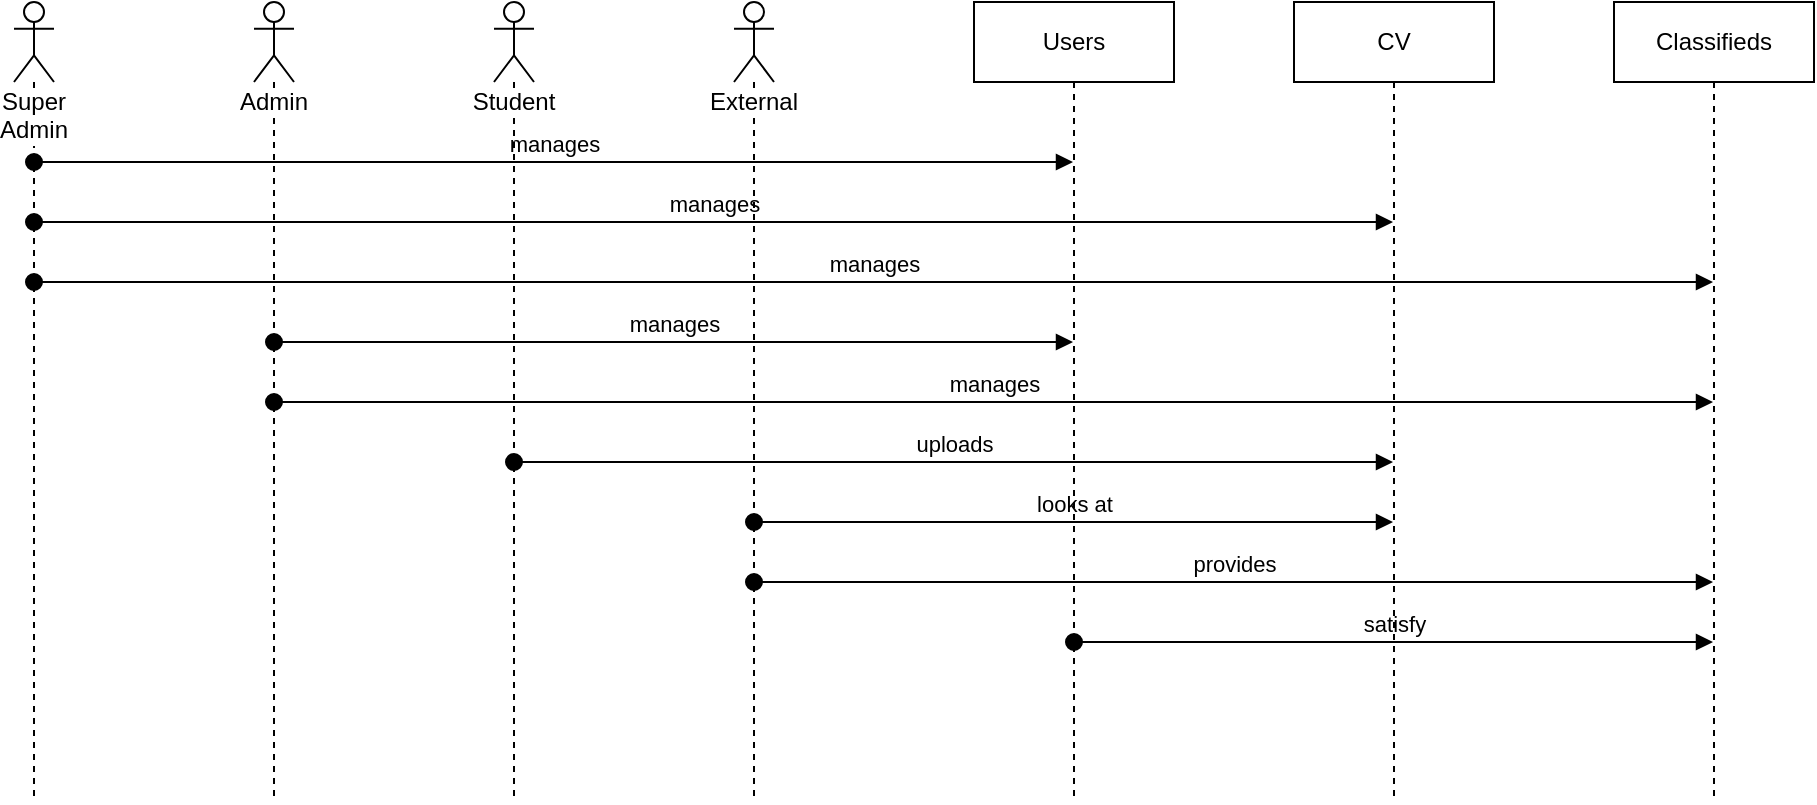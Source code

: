 <mxfile version="10.8.4" type="device"><diagram id="-BluJUMPX4gYfsL3fo5J" name="diagram_2"><mxGraphModel dx="1640" dy="899" grid="1" gridSize="10" guides="1" tooltips="1" connect="1" arrows="1" fold="1" page="1" pageScale="1" pageWidth="850" pageHeight="1100" math="0" shadow="0"><root><mxCell id="XDqZ7VhdwkpbA_aBR0Zw-0"/><mxCell id="XDqZ7VhdwkpbA_aBR0Zw-1" parent="XDqZ7VhdwkpbA_aBR0Zw-0"/><mxCell id="OLFuhxrhTH93JMWQrldg-1" value="Super Admin" style="shape=umlLifeline;participant=umlActor;perimeter=lifelinePerimeter;whiteSpace=wrap;html=1;container=1;collapsible=0;recursiveResize=0;verticalAlign=top;spacingTop=36;labelBackgroundColor=#ffffff;outlineConnect=0;" vertex="1" parent="XDqZ7VhdwkpbA_aBR0Zw-1"><mxGeometry x="40" y="160" width="20" height="400" as="geometry"/></mxCell><mxCell id="SNAnlW22HG0ppsh-4bel-3" value="manages" style="html=1;verticalAlign=bottom;startArrow=oval;startFill=1;endArrow=block;startSize=8;" edge="1" parent="OLFuhxrhTH93JMWQrldg-1" target="SNAnlW22HG0ppsh-4bel-0"><mxGeometry width="60" relative="1" as="geometry"><mxPoint x="10" y="80" as="sourcePoint"/><mxPoint x="70" y="80" as="targetPoint"/></mxGeometry></mxCell><mxCell id="SNAnlW22HG0ppsh-4bel-4" value="manages" style="html=1;verticalAlign=bottom;startArrow=oval;startFill=1;endArrow=block;startSize=8;" edge="1" parent="OLFuhxrhTH93JMWQrldg-1" target="SNAnlW22HG0ppsh-4bel-1"><mxGeometry width="60" relative="1" as="geometry"><mxPoint x="10" y="110" as="sourcePoint"/><mxPoint x="70" y="110" as="targetPoint"/></mxGeometry></mxCell><mxCell id="SNAnlW22HG0ppsh-4bel-5" value="manages" style="html=1;verticalAlign=bottom;startArrow=oval;startFill=1;endArrow=block;startSize=8;" edge="1" parent="OLFuhxrhTH93JMWQrldg-1" target="SNAnlW22HG0ppsh-4bel-2"><mxGeometry width="60" relative="1" as="geometry"><mxPoint x="10" y="140" as="sourcePoint"/><mxPoint x="70" y="140" as="targetPoint"/></mxGeometry></mxCell><mxCell id="0vNGPTY3VhgKvhhFe1Vd-0" value="Admin" style="shape=umlLifeline;participant=umlActor;perimeter=lifelinePerimeter;whiteSpace=wrap;html=1;container=1;collapsible=0;recursiveResize=0;verticalAlign=top;spacingTop=36;labelBackgroundColor=#ffffff;outlineConnect=0;" vertex="1" parent="XDqZ7VhdwkpbA_aBR0Zw-1"><mxGeometry x="160" y="160" width="20" height="400" as="geometry"/></mxCell><mxCell id="cTQjfeDae2jEKA3optuw-1" value="manages" style="html=1;verticalAlign=bottom;startArrow=oval;startFill=1;endArrow=block;startSize=8;" edge="1" parent="0vNGPTY3VhgKvhhFe1Vd-0" target="SNAnlW22HG0ppsh-4bel-0"><mxGeometry width="60" relative="1" as="geometry"><mxPoint x="10" y="170" as="sourcePoint"/><mxPoint x="70" y="170" as="targetPoint"/></mxGeometry></mxCell><mxCell id="cTQjfeDae2jEKA3optuw-2" value="manages" style="html=1;verticalAlign=bottom;startArrow=oval;startFill=1;endArrow=block;startSize=8;" edge="1" parent="0vNGPTY3VhgKvhhFe1Vd-0" target="SNAnlW22HG0ppsh-4bel-2"><mxGeometry width="60" relative="1" as="geometry"><mxPoint x="10" y="200" as="sourcePoint"/><mxPoint x="70" y="200" as="targetPoint"/></mxGeometry></mxCell><mxCell id="0vNGPTY3VhgKvhhFe1Vd-1" value="Student" style="shape=umlLifeline;participant=umlActor;perimeter=lifelinePerimeter;whiteSpace=wrap;html=1;container=1;collapsible=0;recursiveResize=0;verticalAlign=top;spacingTop=36;labelBackgroundColor=#ffffff;outlineConnect=0;" vertex="1" parent="XDqZ7VhdwkpbA_aBR0Zw-1"><mxGeometry x="280" y="160" width="20" height="400" as="geometry"/></mxCell><mxCell id="cTQjfeDae2jEKA3optuw-3" value="uploads" style="html=1;verticalAlign=bottom;startArrow=oval;startFill=1;endArrow=block;startSize=8;" edge="1" parent="0vNGPTY3VhgKvhhFe1Vd-1" target="SNAnlW22HG0ppsh-4bel-1"><mxGeometry width="60" relative="1" as="geometry"><mxPoint x="10" y="230" as="sourcePoint"/><mxPoint x="70" y="230" as="targetPoint"/></mxGeometry></mxCell><mxCell id="0vNGPTY3VhgKvhhFe1Vd-2" value="External" style="shape=umlLifeline;participant=umlActor;perimeter=lifelinePerimeter;whiteSpace=wrap;html=1;container=1;collapsible=0;recursiveResize=0;verticalAlign=top;spacingTop=36;labelBackgroundColor=#ffffff;outlineConnect=0;" vertex="1" parent="XDqZ7VhdwkpbA_aBR0Zw-1"><mxGeometry x="400" y="160" width="20" height="400" as="geometry"/></mxCell><mxCell id="cTQjfeDae2jEKA3optuw-4" value="looks at" style="html=1;verticalAlign=bottom;startArrow=oval;startFill=1;endArrow=block;startSize=8;" edge="1" parent="0vNGPTY3VhgKvhhFe1Vd-2" target="SNAnlW22HG0ppsh-4bel-1"><mxGeometry width="60" relative="1" as="geometry"><mxPoint x="10" y="260" as="sourcePoint"/><mxPoint x="70" y="260" as="targetPoint"/></mxGeometry></mxCell><mxCell id="cTQjfeDae2jEKA3optuw-5" value="provides" style="html=1;verticalAlign=bottom;startArrow=oval;startFill=1;endArrow=block;startSize=8;" edge="1" parent="0vNGPTY3VhgKvhhFe1Vd-2" target="SNAnlW22HG0ppsh-4bel-2"><mxGeometry width="60" relative="1" as="geometry"><mxPoint x="10" y="290" as="sourcePoint"/><mxPoint x="70" y="290" as="targetPoint"/></mxGeometry></mxCell><mxCell id="SNAnlW22HG0ppsh-4bel-0" value="Users" style="shape=umlLifeline;perimeter=lifelinePerimeter;whiteSpace=wrap;html=1;container=1;collapsible=0;recursiveResize=0;outlineConnect=0;" vertex="1" parent="XDqZ7VhdwkpbA_aBR0Zw-1"><mxGeometry x="520" y="160" width="100" height="400" as="geometry"/></mxCell><mxCell id="n1Rk0-EOaXlVwOPFXYtg-0" value="satisfy" style="html=1;verticalAlign=bottom;startArrow=oval;startFill=1;endArrow=block;startSize=8;" edge="1" parent="SNAnlW22HG0ppsh-4bel-0" target="SNAnlW22HG0ppsh-4bel-2"><mxGeometry width="60" relative="1" as="geometry"><mxPoint x="50" y="320" as="sourcePoint"/><mxPoint x="210" y="320" as="targetPoint"/></mxGeometry></mxCell><mxCell id="SNAnlW22HG0ppsh-4bel-1" value="CV" style="shape=umlLifeline;perimeter=lifelinePerimeter;whiteSpace=wrap;html=1;container=1;collapsible=0;recursiveResize=0;outlineConnect=0;" vertex="1" parent="XDqZ7VhdwkpbA_aBR0Zw-1"><mxGeometry x="680" y="160" width="100" height="400" as="geometry"/></mxCell><mxCell id="SNAnlW22HG0ppsh-4bel-2" value="Classifieds" style="shape=umlLifeline;perimeter=lifelinePerimeter;whiteSpace=wrap;html=1;container=1;collapsible=0;recursiveResize=0;outlineConnect=0;" vertex="1" parent="XDqZ7VhdwkpbA_aBR0Zw-1"><mxGeometry x="840" y="160" width="100" height="400" as="geometry"/></mxCell></root></mxGraphModel></diagram><diagram id="Djve7ZPqCTycm-IakBzo" name="diagram_3"><mxGraphModel dx="2323" dy="1273" grid="1" gridSize="10" guides="1" tooltips="1" connect="1" arrows="1" fold="1" page="1" pageScale="1" pageWidth="850" pageHeight="1100" math="0" shadow="0"><root><mxCell id="0"/><mxCell id="1" parent="0"/><mxCell id="gYFe8bvIWFdTBZCx4jDj-1" value="Super Admin" style="shape=umlLifeline;participant=umlActor;perimeter=lifelinePerimeter;whiteSpace=wrap;html=1;container=1;collapsible=0;recursiveResize=0;verticalAlign=top;spacingTop=36;labelBackgroundColor=#ffffff;outlineConnect=0;" parent="1" vertex="1"><mxGeometry x="120" y="200" width="20" height="760" as="geometry"/></mxCell><mxCell id="gYFe8bvIWFdTBZCx4jDj-30" value="manages" style="html=1;verticalAlign=bottom;startArrow=oval;startFill=1;endArrow=block;startSize=8;" parent="gYFe8bvIWFdTBZCx4jDj-1" target="gYFe8bvIWFdTBZCx4jDj-15" edge="1"><mxGeometry width="60" relative="1" as="geometry"><mxPoint x="10" y="180" as="sourcePoint"/><mxPoint x="70" y="180" as="targetPoint"/></mxGeometry></mxCell><mxCell id="gYFe8bvIWFdTBZCx4jDj-31" value="manages" style="html=1;verticalAlign=bottom;startArrow=oval;startFill=1;endArrow=block;startSize=8;" parent="gYFe8bvIWFdTBZCx4jDj-1" target="gYFe8bvIWFdTBZCx4jDj-16" edge="1"><mxGeometry width="60" relative="1" as="geometry"><mxPoint x="10" y="210" as="sourcePoint"/><mxPoint x="70" y="210" as="targetPoint"/></mxGeometry></mxCell><mxCell id="gYFe8bvIWFdTBZCx4jDj-32" value="view roles" style="html=1;verticalAlign=bottom;startArrow=oval;startFill=1;endArrow=block;startSize=8;" parent="gYFe8bvIWFdTBZCx4jDj-1" target="gYFe8bvIWFdTBZCx4jDj-19" edge="1"><mxGeometry width="60" relative="1" as="geometry"><mxPoint x="10" y="240" as="sourcePoint"/><mxPoint x="70" y="240" as="targetPoint"/></mxGeometry></mxCell><mxCell id="gYFe8bvIWFdTBZCx4jDj-40" value="manages" style="html=1;verticalAlign=bottom;startArrow=oval;startFill=1;endArrow=block;startSize=8;" parent="gYFe8bvIWFdTBZCx4jDj-1" target="gYFe8bvIWFdTBZCx4jDj-33" edge="1"><mxGeometry width="60" relative="1" as="geometry"><mxPoint x="10" y="270" as="sourcePoint"/><mxPoint x="70" y="270" as="targetPoint"/></mxGeometry></mxCell><mxCell id="gYFe8bvIWFdTBZCx4jDj-7" value="Admin" style="shape=umlLifeline;participant=umlActor;perimeter=lifelinePerimeter;whiteSpace=wrap;html=1;container=1;collapsible=0;recursiveResize=0;verticalAlign=top;spacingTop=36;labelBackgroundColor=#ffffff;outlineConnect=0;" parent="1" vertex="1"><mxGeometry x="240" y="200" width="20" height="770" as="geometry"/></mxCell><mxCell id="gYFe8bvIWFdTBZCx4jDj-41" value="manages" style="html=1;verticalAlign=bottom;startArrow=oval;startFill=1;endArrow=block;startSize=8;" parent="gYFe8bvIWFdTBZCx4jDj-7" target="gYFe8bvIWFdTBZCx4jDj-15" edge="1"><mxGeometry width="60" relative="1" as="geometry"><mxPoint x="10" y="300" as="sourcePoint"/><mxPoint x="70" y="300" as="targetPoint"/></mxGeometry></mxCell><mxCell id="gYFe8bvIWFdTBZCx4jDj-42" value="manages" style="html=1;verticalAlign=bottom;startArrow=oval;startFill=1;endArrow=block;startSize=8;" parent="gYFe8bvIWFdTBZCx4jDj-7" target="gYFe8bvIWFdTBZCx4jDj-16" edge="1"><mxGeometry width="60" relative="1" as="geometry"><mxPoint x="10" y="330" as="sourcePoint"/><mxPoint x="70" y="330" as="targetPoint"/></mxGeometry></mxCell><mxCell id="gYFe8bvIWFdTBZCx4jDj-43" value="manages" style="html=1;verticalAlign=bottom;startArrow=oval;startFill=1;endArrow=block;startSize=8;" parent="gYFe8bvIWFdTBZCx4jDj-7" target="gYFe8bvIWFdTBZCx4jDj-11" edge="1"><mxGeometry width="60" relative="1" as="geometry"><mxPoint x="10" y="360" as="sourcePoint"/><mxPoint x="70" y="360" as="targetPoint"/></mxGeometry></mxCell><mxCell id="gYFe8bvIWFdTBZCx4jDj-8" value="Student" style="shape=umlLifeline;participant=umlActor;perimeter=lifelinePerimeter;whiteSpace=wrap;html=1;container=1;collapsible=0;recursiveResize=0;verticalAlign=top;spacingTop=36;labelBackgroundColor=#ffffff;outlineConnect=0;" parent="1" vertex="1"><mxGeometry x="360" y="200" width="20" height="760" as="geometry"/></mxCell><mxCell id="gYFe8bvIWFdTBZCx4jDj-44" value="provides" style="html=1;verticalAlign=bottom;startArrow=oval;startFill=1;endArrow=block;startSize=8;" parent="gYFe8bvIWFdTBZCx4jDj-8" target="gYFe8bvIWFdTBZCx4jDj-12" edge="1"><mxGeometry width="60" relative="1" as="geometry"><mxPoint x="10" y="390" as="sourcePoint"/><mxPoint x="70" y="390" as="targetPoint"/></mxGeometry></mxCell><mxCell id="gYFe8bvIWFdTBZCx4jDj-9" value="External" style="shape=umlLifeline;participant=umlActor;perimeter=lifelinePerimeter;whiteSpace=wrap;html=1;container=1;collapsible=0;recursiveResize=0;verticalAlign=top;spacingTop=36;labelBackgroundColor=#ffffff;outlineConnect=0;" parent="1" vertex="1"><mxGeometry x="480" y="200" width="20" height="760" as="geometry"/></mxCell><mxCell id="gYFe8bvIWFdTBZCx4jDj-45" value="provides" style="html=1;verticalAlign=bottom;startArrow=oval;startFill=1;endArrow=block;startSize=8;" parent="gYFe8bvIWFdTBZCx4jDj-9" target="gYFe8bvIWFdTBZCx4jDj-16" edge="1"><mxGeometry width="60" relative="1" as="geometry"><mxPoint x="10" y="420" as="sourcePoint"/><mxPoint x="70" y="420" as="targetPoint"/></mxGeometry></mxCell><mxCell id="gYFe8bvIWFdTBZCx4jDj-11" value="User" style="shape=umlLifeline;perimeter=lifelinePerimeter;whiteSpace=wrap;html=1;container=1;collapsible=0;recursiveResize=0;outlineConnect=0;" parent="1" vertex="1"><mxGeometry x="600" y="200" width="100" height="760" as="geometry"/></mxCell><mxCell id="gYFe8bvIWFdTBZCx4jDj-47" value="satisfy" style="html=1;verticalAlign=bottom;startArrow=oval;startFill=1;endArrow=block;startSize=8;" parent="gYFe8bvIWFdTBZCx4jDj-11" target="gYFe8bvIWFdTBZCx4jDj-16" edge="1"><mxGeometry width="60" relative="1" as="geometry"><mxPoint x="50" y="450" as="sourcePoint"/><mxPoint x="110" y="450" as="targetPoint"/></mxGeometry></mxCell><mxCell id="gYFe8bvIWFdTBZCx4jDj-48" value="holds" style="html=1;verticalAlign=bottom;startArrow=oval;startFill=1;endArrow=block;startSize=8;" parent="gYFe8bvIWFdTBZCx4jDj-11" target="gYFe8bvIWFdTBZCx4jDj-12" edge="1"><mxGeometry width="60" relative="1" as="geometry"><mxPoint x="50" y="480" as="sourcePoint"/><mxPoint x="110" y="480" as="targetPoint"/></mxGeometry></mxCell><mxCell id="gYFe8bvIWFdTBZCx4jDj-49" value="is in" style="html=1;verticalAlign=bottom;startArrow=oval;startFill=1;endArrow=block;startSize=8;" parent="gYFe8bvIWFdTBZCx4jDj-11" target="gYFe8bvIWFdTBZCx4jDj-14" edge="1"><mxGeometry width="60" relative="1" as="geometry"><mxPoint x="50" y="510" as="sourcePoint"/><mxPoint x="110" y="510" as="targetPoint"/></mxGeometry></mxCell><mxCell id="gYFe8bvIWFdTBZCx4jDj-12" value="CV" style="shape=umlLifeline;perimeter=lifelinePerimeter;whiteSpace=wrap;html=1;container=1;collapsible=0;recursiveResize=0;outlineConnect=0;" parent="1" vertex="1"><mxGeometry x="760" y="200" width="100" height="760" as="geometry"/></mxCell><mxCell id="gYFe8bvIWFdTBZCx4jDj-13" value="Companies" style="shape=umlLifeline;perimeter=lifelinePerimeter;whiteSpace=wrap;html=1;container=1;collapsible=0;recursiveResize=0;outlineConnect=0;" parent="1" vertex="1"><mxGeometry x="920" y="200" width="100" height="760" as="geometry"/></mxCell><mxCell id="gYFe8bvIWFdTBZCx4jDj-14" value="Departments" style="shape=umlLifeline;perimeter=lifelinePerimeter;whiteSpace=wrap;html=1;container=1;collapsible=0;recursiveResize=0;outlineConnect=0;" parent="1" vertex="1"><mxGeometry x="1080" y="200" width="100" height="760" as="geometry"/></mxCell><mxCell id="gYFe8bvIWFdTBZCx4jDj-15" value="Keywords" style="shape=umlLifeline;perimeter=lifelinePerimeter;whiteSpace=wrap;html=1;container=1;collapsible=0;recursiveResize=0;outlineConnect=0;" parent="1" vertex="1"><mxGeometry x="1240" y="200" width="100" height="760" as="geometry"/></mxCell><mxCell id="gYFe8bvIWFdTBZCx4jDj-54" value="characterize" style="html=1;verticalAlign=bottom;startArrow=oval;startFill=1;endArrow=block;startSize=8;" parent="gYFe8bvIWFdTBZCx4jDj-15" target="gYFe8bvIWFdTBZCx4jDj-11" edge="1"><mxGeometry width="60" relative="1" as="geometry"><mxPoint x="50" y="670" as="sourcePoint"/><mxPoint x="110" y="670" as="targetPoint"/></mxGeometry></mxCell><mxCell id="gYFe8bvIWFdTBZCx4jDj-16" value="Classifieds" style="shape=umlLifeline;perimeter=lifelinePerimeter;whiteSpace=wrap;html=1;container=1;collapsible=0;recursiveResize=0;outlineConnect=0;" parent="1" vertex="1"><mxGeometry x="1402" y="200" width="100" height="760" as="geometry"/></mxCell><mxCell id="gYFe8bvIWFdTBZCx4jDj-51" value="uses" style="html=1;verticalAlign=bottom;startArrow=oval;startFill=1;endArrow=block;startSize=8;" parent="gYFe8bvIWFdTBZCx4jDj-16" target="gYFe8bvIWFdTBZCx4jDj-15" edge="1"><mxGeometry width="60" relative="1" as="geometry"><mxPoint x="48" y="550" as="sourcePoint"/><mxPoint x="108" y="550" as="targetPoint"/></mxGeometry></mxCell><mxCell id="gYFe8bvIWFdTBZCx4jDj-52" value="is in" style="html=1;verticalAlign=bottom;startArrow=oval;startFill=1;endArrow=block;startSize=8;" parent="gYFe8bvIWFdTBZCx4jDj-16" target="gYFe8bvIWFdTBZCx4jDj-33" edge="1"><mxGeometry width="60" relative="1" as="geometry"><mxPoint x="48" y="590" as="sourcePoint"/><mxPoint x="108" y="590" as="targetPoint"/></mxGeometry></mxCell><mxCell id="gYFe8bvIWFdTBZCx4jDj-53" value="is posted by" style="html=1;verticalAlign=bottom;startArrow=oval;startFill=1;endArrow=block;startSize=8;" parent="gYFe8bvIWFdTBZCx4jDj-16" target="gYFe8bvIWFdTBZCx4jDj-13" edge="1"><mxGeometry width="60" relative="1" as="geometry"><mxPoint x="48" y="630" as="sourcePoint"/><mxPoint x="108" y="630" as="targetPoint"/></mxGeometry></mxCell><mxCell id="gYFe8bvIWFdTBZCx4jDj-17" value="manages" style="html=1;verticalAlign=bottom;startArrow=oval;startFill=1;endArrow=block;startSize=8;" parent="1" target="gYFe8bvIWFdTBZCx4jDj-11" edge="1"><mxGeometry width="60" relative="1" as="geometry"><mxPoint x="130" y="290" as="sourcePoint"/><mxPoint x="190" y="290" as="targetPoint"/></mxGeometry></mxCell><mxCell id="gYFe8bvIWFdTBZCx4jDj-18" value="manages" style="html=1;verticalAlign=bottom;startArrow=oval;startFill=1;endArrow=block;startSize=8;" parent="1" source="gYFe8bvIWFdTBZCx4jDj-1" target="gYFe8bvIWFdTBZCx4jDj-13" edge="1"><mxGeometry width="60" relative="1" as="geometry"><mxPoint x="150" y="340" as="sourcePoint"/><mxPoint x="670" y="330" as="targetPoint"/><Array as="points"><mxPoint x="140" y="320"/></Array></mxGeometry></mxCell><mxCell id="gYFe8bvIWFdTBZCx4jDj-19" value="Roles" style="shape=umlLifeline;perimeter=lifelinePerimeter;whiteSpace=wrap;html=1;container=1;collapsible=0;recursiveResize=0;outlineConnect=0;" parent="1" vertex="1"><mxGeometry x="1560" y="200" width="100" height="760" as="geometry"/></mxCell><mxCell id="gYFe8bvIWFdTBZCx4jDj-26" value="manages" style="html=1;verticalAlign=bottom;startArrow=oval;startFill=1;endArrow=block;startSize=8;" parent="1" source="gYFe8bvIWFdTBZCx4jDj-1" target="gYFe8bvIWFdTBZCx4jDj-14" edge="1"><mxGeometry width="60" relative="1" as="geometry"><mxPoint x="140" y="350" as="sourcePoint"/><mxPoint x="220" y="360" as="targetPoint"/><Array as="points"><mxPoint x="430" y="350"/></Array></mxGeometry></mxCell><mxCell id="gYFe8bvIWFdTBZCx4jDj-33" value="Categories" style="shape=umlLifeline;perimeter=lifelinePerimeter;whiteSpace=wrap;html=1;container=1;collapsible=0;recursiveResize=0;outlineConnect=0;" parent="1" vertex="1"><mxGeometry x="1720" y="200" width="100" height="760" as="geometry"/></mxCell></root></mxGraphModel></diagram></mxfile>